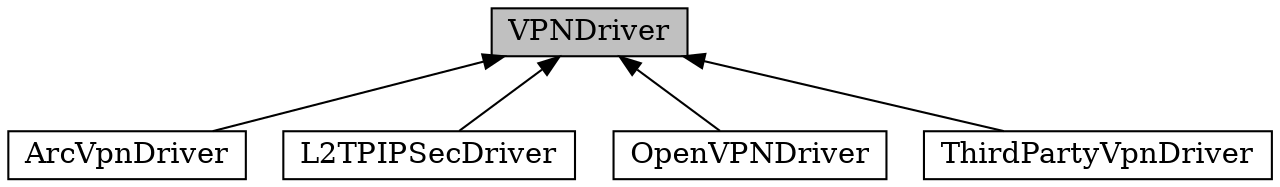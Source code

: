 digraph {
  bgcolor=white
  {
    node [shape=rectangle style="filled" fillcolor=white height=0.30]
    VPNDriver [fillcolor=grey]
    ArcVpnDriver
    L2TPIPSecDriver
    OpenVPNDriver
    ThirdPartyVpnDriver
  }
  VPNDriver -> ArcVpnDriver [dir=back]
  VPNDriver -> L2TPIPSecDriver [dir=back]
  VPNDriver -> OpenVPNDriver [dir=back]
  VPNDriver -> ThirdPartyVpnDriver [dir=back]
}